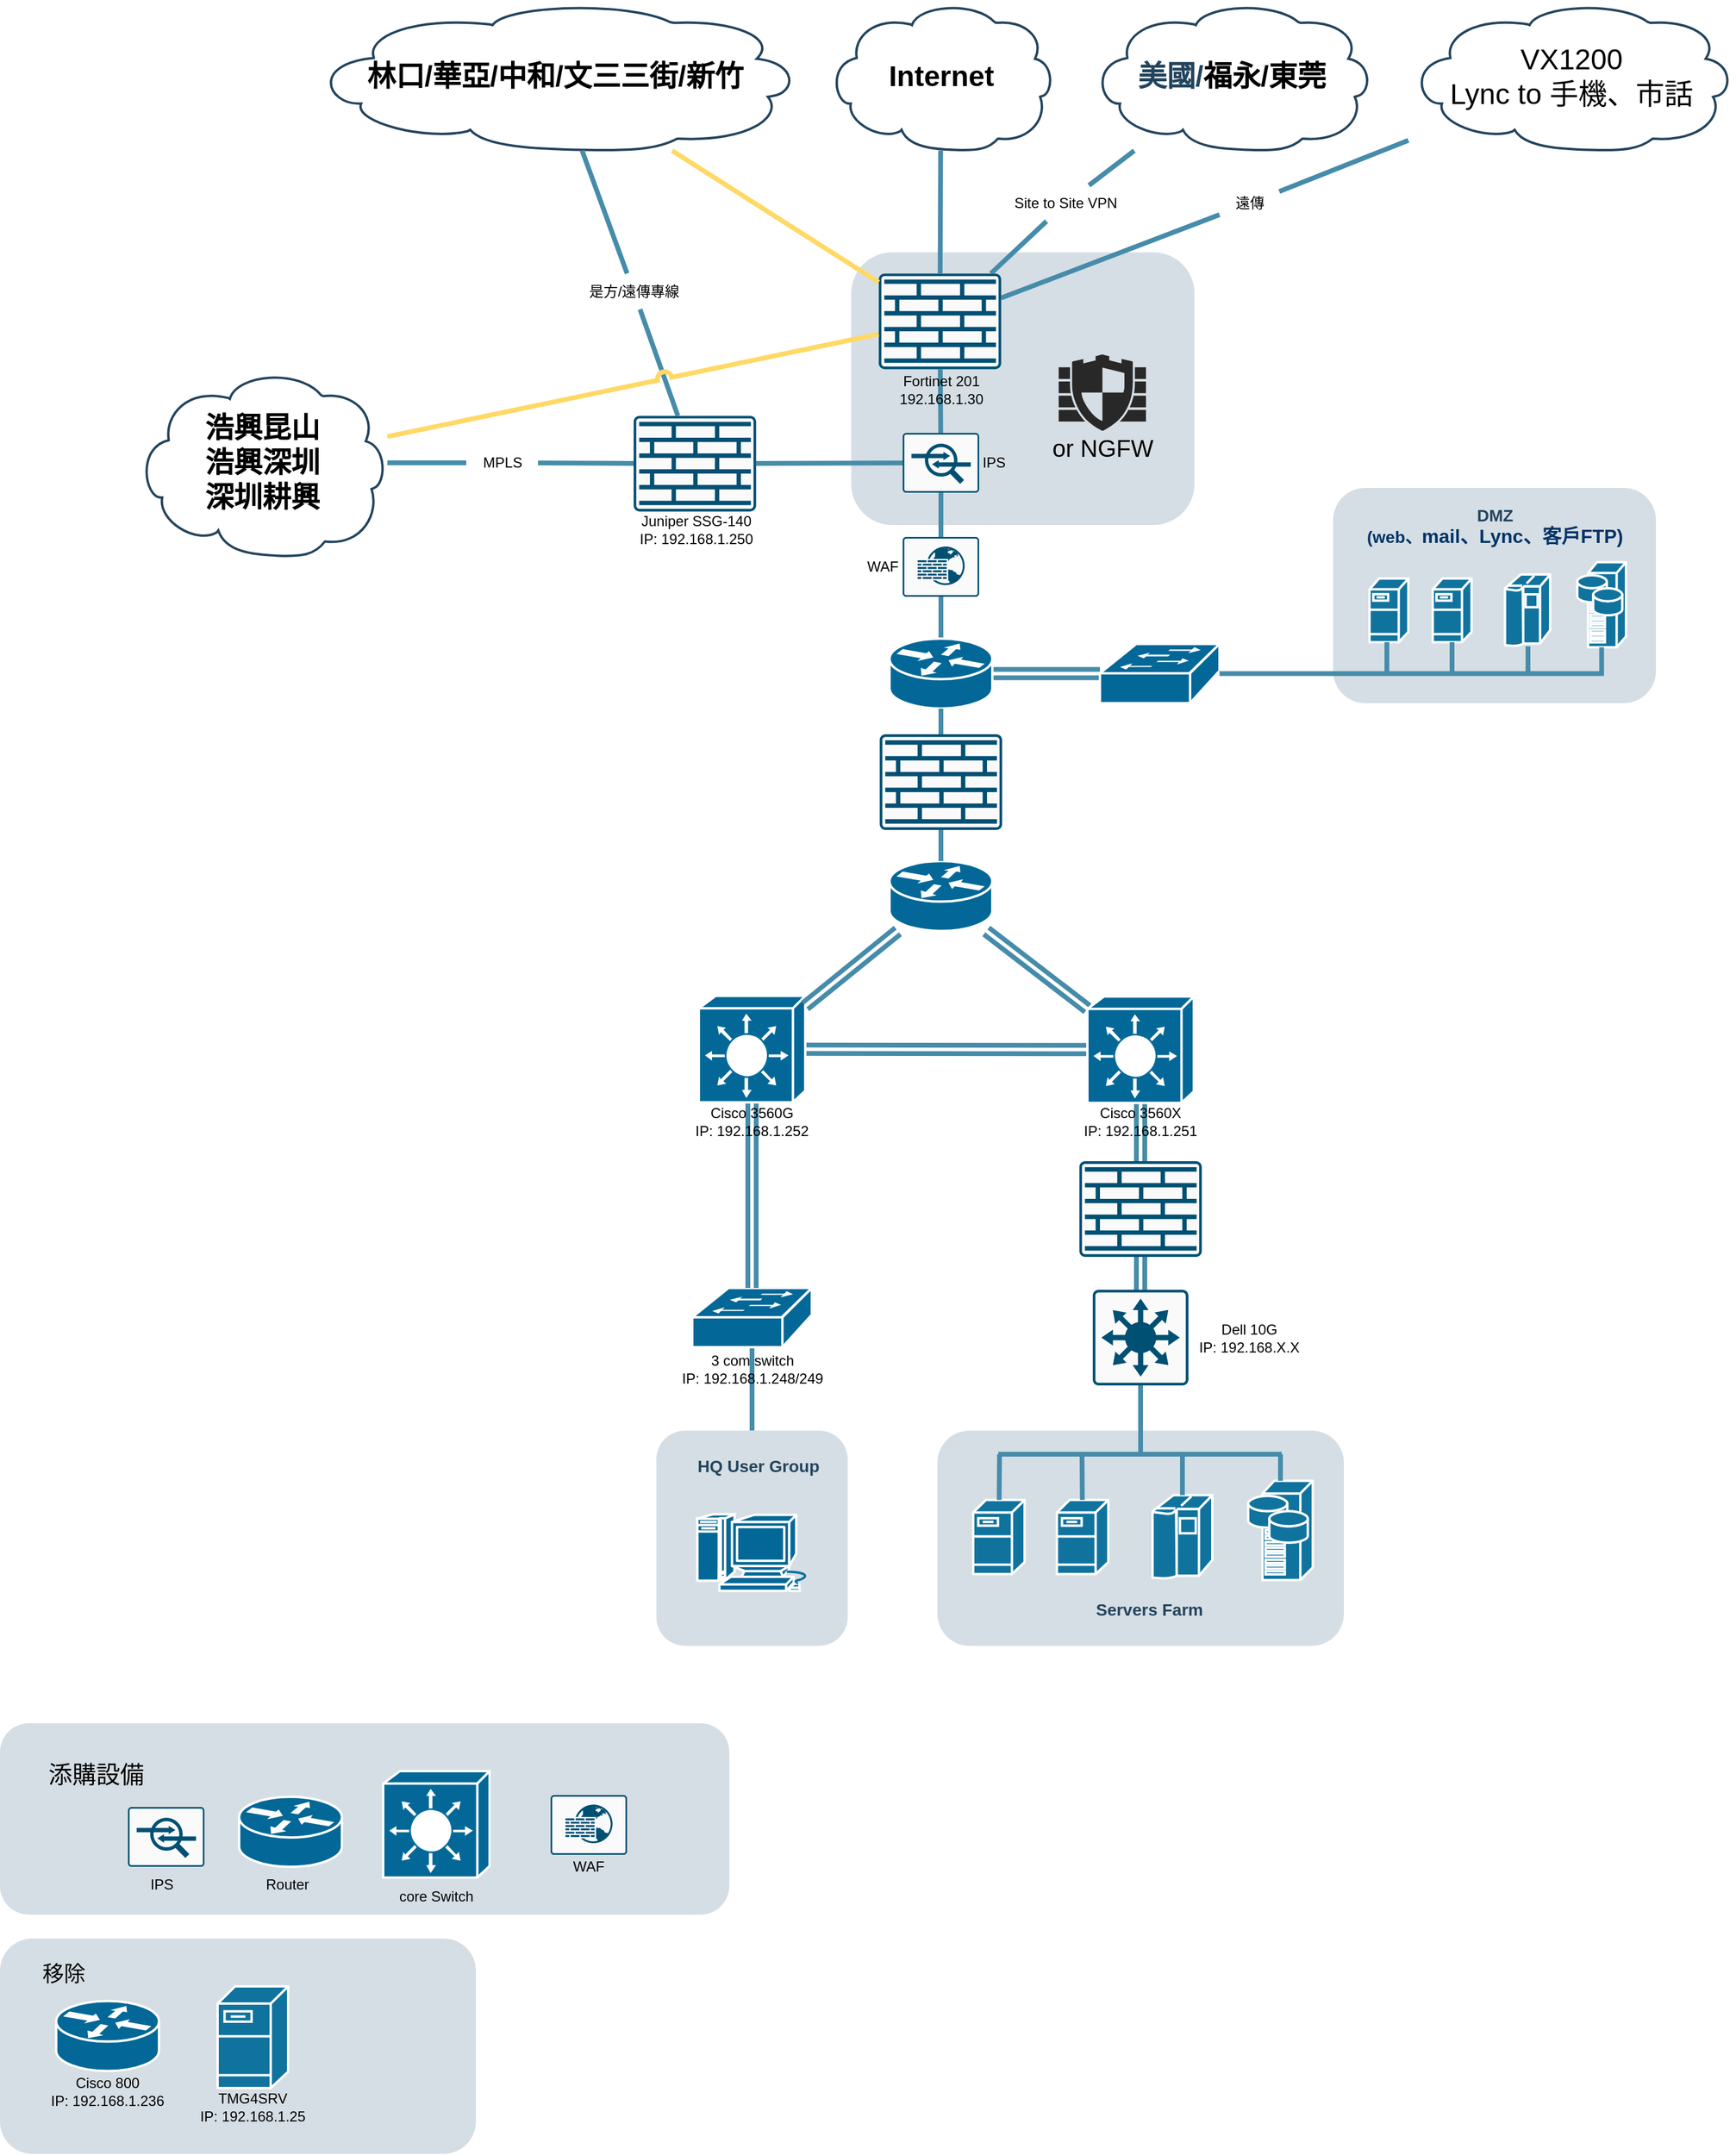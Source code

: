 <mxfile version="21.7.0" type="github">
  <diagram name="第 1 页" id="2Kp2IsGIeOANgpGV9u3z">
    <mxGraphModel dx="1799" dy="-168" grid="1" gridSize="10" guides="1" tooltips="1" connect="1" arrows="1" fold="1" page="1" pageScale="1" pageWidth="827" pageHeight="1169" math="0" shadow="0">
      <root>
        <mxCell id="0" />
        <mxCell id="1" parent="0" />
        <mxCell id="v-_Acl9JAOwQYNVZAOyV-36" value="" style="group" vertex="1" connectable="0" parent="1">
          <mxGeometry x="1205" y="1597" width="270" height="180" as="geometry" />
        </mxCell>
        <mxCell id="12ae3frHGvqBDCMUcqmj-35" value="" style="rounded=1;whiteSpace=wrap;html=1;strokeColor=none;fillColor=#BAC8D3;fontSize=24;fontColor=#23445D;align=center;opacity=60;" parent="v-_Acl9JAOwQYNVZAOyV-36" vertex="1">
          <mxGeometry width="270" height="180" as="geometry" />
        </mxCell>
        <mxCell id="12ae3frHGvqBDCMUcqmj-45" value="&lt;font style=&quot;border-color: var(--border-color);&quot; color=&quot;#23445d&quot;&gt;DMZ&lt;/font&gt;&lt;br style=&quot;border-color: var(--border-color);&quot;&gt;&lt;font style=&quot;border-color: var(--border-color);&quot; color=&quot;#003366&quot;&gt;(web、&lt;span style=&quot;border-color: var(--border-color); font-size: 12pt; font-family: Calibri, sans-serif;&quot; lang=&quot;EN-US&quot;&gt;mail&lt;/span&gt;&lt;span style=&quot;border-color: var(--border-color); font-size: 12pt; font-family: 新細明體, serif;&quot;&gt;、&lt;/span&gt;&lt;span style=&quot;border-color: var(--border-color); font-size: 12pt; font-family: Calibri, sans-serif;&quot; lang=&quot;EN-US&quot;&gt;Lync&lt;/span&gt;&lt;span style=&quot;border-color: var(--border-color); font-size: 12pt; font-family: 新細明體, serif;&quot;&gt;、客戶&lt;/span&gt;&lt;span style=&quot;border-color: var(--border-color); font-size: 12pt; font-family: Calibri, sans-serif;&quot; lang=&quot;EN-US&quot;&gt;FTP)&lt;/span&gt;&lt;/font&gt;" style="rounded=1;whiteSpace=wrap;html=1;strokeColor=none;fillColor=none;fontSize=14;fontColor=#742B21;align=center;fontStyle=1" parent="v-_Acl9JAOwQYNVZAOyV-36" vertex="1">
          <mxGeometry x="14.5" y="22.69" width="241" height="19" as="geometry" />
        </mxCell>
        <mxCell id="12ae3frHGvqBDCMUcqmj-36" value="" style="shape=mxgraph.cisco.servers.fileserver;html=1;dashed=0;fillColor=#10739E;strokeColor=#ffffff;strokeWidth=2;verticalLabelPosition=bottom;verticalAlign=top;fontFamily=Helvetica;fontSize=36;fontColor=#FFB366" parent="v-_Acl9JAOwQYNVZAOyV-36" vertex="1">
          <mxGeometry x="30.444" y="75.806" width="32.489" height="53.143" as="geometry" />
        </mxCell>
        <mxCell id="12ae3frHGvqBDCMUcqmj-37" value="" style="shape=mxgraph.cisco.servers.fileserver;html=1;dashed=0;fillColor=#10739E;strokeColor=#ffffff;strokeWidth=2;verticalLabelPosition=bottom;verticalAlign=top;fontFamily=Helvetica;fontSize=36;fontColor=#FFB366" parent="v-_Acl9JAOwQYNVZAOyV-36" vertex="1">
          <mxGeometry x="83.333" y="75.806" width="32.489" height="53.143" as="geometry" />
        </mxCell>
        <mxCell id="12ae3frHGvqBDCMUcqmj-38" value="" style="shape=mxgraph.cisco.computers_and_peripherals.ibm_mainframe;html=1;dashed=0;fillColor=#10739E;strokeColor=#ffffff;strokeWidth=2;verticalLabelPosition=bottom;verticalAlign=top;fontFamily=Helvetica;fontSize=36;fontColor=#FFB366" parent="v-_Acl9JAOwQYNVZAOyV-36" vertex="1">
          <mxGeometry x="143.778" y="72.377" width="37.778" height="60" as="geometry" />
        </mxCell>
        <mxCell id="12ae3frHGvqBDCMUcqmj-39" value="" style="shape=mxgraph.cisco.servers.storage_server;html=1;dashed=0;fillColor=#10739E;strokeColor=#ffffff;strokeWidth=2;verticalLabelPosition=bottom;verticalAlign=top;fontFamily=Helvetica;fontSize=36;fontColor=#FFB366" parent="v-_Acl9JAOwQYNVZAOyV-36" vertex="1">
          <mxGeometry x="204.222" y="62.091" width="40.8" height="71.143" as="geometry" />
        </mxCell>
        <mxCell id="12ae3frHGvqBDCMUcqmj-41" value="" style="edgeStyle=elbowEdgeStyle;elbow=horizontal;endArrow=none;html=1;strokeColor=#468CAA;endFill=0;strokeWidth=4;rounded=1" parent="v-_Acl9JAOwQYNVZAOyV-36" source="12ae3frHGvqBDCMUcqmj-36" edge="1">
          <mxGeometry width="100" height="100" relative="1" as="geometry">
            <mxPoint x="44.8" y="120" as="sourcePoint" />
            <mxPoint x="45.01" y="156.071" as="targetPoint" />
          </mxGeometry>
        </mxCell>
        <mxCell id="12ae3frHGvqBDCMUcqmj-42" value="" style="edgeStyle=elbowEdgeStyle;elbow=horizontal;endArrow=none;html=1;strokeColor=#468CAA;endFill=0;strokeWidth=4;rounded=1" parent="v-_Acl9JAOwQYNVZAOyV-36" source="12ae3frHGvqBDCMUcqmj-37" edge="1">
          <mxGeometry width="100" height="100" relative="1" as="geometry">
            <mxPoint x="99.2" y="120" as="sourcePoint" />
            <mxPoint x="99.41" y="156.071" as="targetPoint" />
          </mxGeometry>
        </mxCell>
        <mxCell id="12ae3frHGvqBDCMUcqmj-43" value="" style="edgeStyle=elbowEdgeStyle;elbow=horizontal;endArrow=none;html=1;strokeColor=#468CAA;endFill=0;strokeWidth=4;rounded=1" parent="v-_Acl9JAOwQYNVZAOyV-36" source="12ae3frHGvqBDCMUcqmj-38" edge="1">
          <mxGeometry width="100" height="100" relative="1" as="geometry">
            <mxPoint x="162.667" y="120" as="sourcePoint" />
            <mxPoint x="162.877" y="156.071" as="targetPoint" />
          </mxGeometry>
        </mxCell>
        <mxCell id="12ae3frHGvqBDCMUcqmj-2" value="" style="rounded=1;whiteSpace=wrap;html=1;strokeColor=none;fillColor=#BAC8D3;fontSize=24;fontColor=#23445D;align=center;opacity=60;" parent="1" vertex="1">
          <mxGeometry x="874" y="2385.25" width="340" height="180" as="geometry" />
        </mxCell>
        <mxCell id="MnokS-IEu5R2xWXdPz0--38" value="" style="rounded=1;whiteSpace=wrap;html=1;strokeColor=none;fillColor=#BAC8D3;fontSize=24;fontColor=#23445D;align=center;opacity=60;" parent="1" vertex="1">
          <mxGeometry x="802" y="1400" width="287" height="228" as="geometry" />
        </mxCell>
        <mxCell id="MnokS-IEu5R2xWXdPz0--27" value="" style="rounded=1;whiteSpace=wrap;html=1;strokeColor=none;fillColor=#BAC8D3;fontSize=24;fontColor=#23445D;align=center;opacity=60;" parent="1" vertex="1">
          <mxGeometry x="90" y="2630" width="610" height="160" as="geometry" />
        </mxCell>
        <mxCell id="12ae3frHGvqBDCMUcqmj-13" style="rounded=1;orthogonalLoop=1;jettySize=auto;html=1;exitX=0.5;exitY=0;exitDx=0;exitDy=0;entryX=0.5;entryY=0.98;entryDx=0;entryDy=0;entryPerimeter=0;strokeColor=#468CAA;strokeWidth=4;endArrow=none;endFill=0;" parent="1" source="12ae3frHGvqBDCMUcqmj-60" target="12ae3frHGvqBDCMUcqmj-56" edge="1">
          <mxGeometry relative="1" as="geometry" />
        </mxCell>
        <mxCell id="12ae3frHGvqBDCMUcqmj-24" style="rounded=1;orthogonalLoop=1;jettySize=auto;html=1;strokeWidth=4;strokeColor=#468CAA;endArrow=none;endFill=0;shape=link;" parent="1" source="12ae3frHGvqBDCMUcqmj-18" target="12ae3frHGvqBDCMUcqmj-64" edge="1">
          <mxGeometry relative="1" as="geometry">
            <mxPoint x="960" y="2040" as="sourcePoint" />
          </mxGeometry>
        </mxCell>
        <mxCell id="12ae3frHGvqBDCMUcqmj-33" style="rounded=1;orthogonalLoop=1;jettySize=auto;html=1;endArrow=none;endFill=0;strokeWidth=4;strokeColor=#468CAA;shape=link;" parent="1" source="MnokS-IEu5R2xWXdPz0--21" target="12ae3frHGvqBDCMUcqmj-64" edge="1">
          <mxGeometry relative="1" as="geometry">
            <mxPoint x="1282" y="1718.25" as="sourcePoint" />
          </mxGeometry>
        </mxCell>
        <mxCell id="12ae3frHGvqBDCMUcqmj-49" value="&lt;p style=&quot;margin-top: 0pt; margin-bottom: 0pt; margin-left: 0in; direction: ltr; unicode-bidi: embed; word-break: normal; font-size: 23px;&quot;&gt;&lt;/p&gt;&lt;p style=&quot;margin-top: 0pt; margin-bottom: 0pt; margin-left: 0in; direction: ltr; unicode-bidi: embed; word-break: normal;&quot;&gt;&lt;span style=&quot;background-color: initial; font-size: 18pt; color: rgb(0, 0, 0);&quot;&gt;林口/華亞/中和/文三三街/新竹&lt;/span&gt;&lt;/p&gt;" style="shape=mxgraph.cisco.storage.cloud;html=1;dashed=0;strokeColor=#23445D;fillColor=#ffffff;strokeWidth=2;fontFamily=Helvetica;fontSize=24;fontColor=#23445D;align=center;fontStyle=1" parent="1" vertex="1">
          <mxGeometry x="350" y="1190" width="408" height="125" as="geometry" />
        </mxCell>
        <mxCell id="12ae3frHGvqBDCMUcqmj-50" style="rounded=1;orthogonalLoop=1;jettySize=auto;html=1;strokeColor=#468CAA;strokeWidth=4;endArrow=none;endFill=0;elbow=vertical;" parent="1" source="FHWAyMyx4tsviVWadhPC-15" target="12ae3frHGvqBDCMUcqmj-49" edge="1">
          <mxGeometry relative="1" as="geometry">
            <mxPoint x="872.73" y="1832.25" as="sourcePoint" />
            <mxPoint x="432.2" y="1587.75" as="targetPoint" />
          </mxGeometry>
        </mxCell>
        <mxCell id="12ae3frHGvqBDCMUcqmj-51" value="&lt;p style=&quot;margin-top: 0pt; margin-bottom: 0pt; margin-left: 0in; direction: ltr; unicode-bidi: embed; word-break: normal; font-size: 24px;&quot;&gt;&lt;br&gt;&lt;/p&gt;" style="text;html=1;align=center;verticalAlign=middle;resizable=0;points=[];autosize=1;strokeColor=none;fillColor=none;" parent="1" vertex="1">
          <mxGeometry x="675.5" y="2258.25" width="20" height="40" as="geometry" />
        </mxCell>
        <mxCell id="12ae3frHGvqBDCMUcqmj-52" style="rounded=0;orthogonalLoop=1;jettySize=auto;html=1;strokeColor=#468CAA;strokeWidth=4;endArrow=none;endFill=0;shape=link;" parent="1" source="v-_Acl9JAOwQYNVZAOyV-3" target="12ae3frHGvqBDCMUcqmj-64" edge="1">
          <mxGeometry relative="1" as="geometry">
            <mxPoint x="1045.0" y="2462.25" as="sourcePoint" />
          </mxGeometry>
        </mxCell>
        <mxCell id="12ae3frHGvqBDCMUcqmj-53" style="rounded=1;orthogonalLoop=1;jettySize=auto;html=1;strokeColor=#468CAA;strokeWidth=4;endArrow=none;endFill=0;" parent="1" source="FHWAyMyx4tsviVWadhPC-14" target="12ae3frHGvqBDCMUcqmj-30" edge="1">
          <mxGeometry relative="1" as="geometry">
            <mxPoint x="878" y="1370" as="targetPoint" />
          </mxGeometry>
        </mxCell>
        <mxCell id="12ae3frHGvqBDCMUcqmj-54" value="&lt;p style=&quot;margin-top: 0pt; margin-bottom: 0pt; margin-left: 0in; direction: ltr; unicode-bidi: embed; word-break: normal; font-size: 23px;&quot;&gt;&lt;/p&gt;&lt;p style=&quot;border-color: var(--border-color); color: rgb(0, 0, 0); font-weight: 400; margin-top: 0pt; margin-bottom: 0pt; margin-left: 0in; direction: ltr; unicode-bidi: embed; word-break: normal;&quot;&gt;&lt;font style=&quot;border-color: var(--border-color);&quot;&gt;VX1200&lt;/font&gt;&lt;/p&gt;&lt;p style=&quot;border-color: var(--border-color); color: rgb(0, 0, 0); font-weight: 400; margin-top: 0pt; margin-bottom: 0pt; margin-left: 0in; direction: ltr; unicode-bidi: embed; word-break: normal;&quot;&gt;&lt;font style=&quot;border-color: var(--border-color);&quot;&gt;Lync to&amp;nbsp;&lt;span style=&quot;border-color: var(--border-color); font-family: 微軟正黑體;&quot;&gt;手機、市話&lt;/span&gt;&lt;/font&gt;&lt;/p&gt;" style="shape=mxgraph.cisco.storage.cloud;html=1;dashed=0;strokeColor=#23445D;fillColor=#ffffff;strokeWidth=2;fontFamily=Helvetica;fontSize=24;fontColor=#23445D;align=center;fontStyle=1" parent="1" vertex="1">
          <mxGeometry x="1268" y="1190" width="272" height="125" as="geometry" />
        </mxCell>
        <mxCell id="12ae3frHGvqBDCMUcqmj-55" value="" style="group" parent="1" vertex="1" connectable="0">
          <mxGeometry x="656.75" y="2266" width="124.5" height="83" as="geometry" />
        </mxCell>
        <mxCell id="12ae3frHGvqBDCMUcqmj-56" value="" style="shape=mxgraph.cisco.switches.workgroup_switch;sketch=0;html=1;pointerEvents=1;dashed=0;fillColor=#036897;strokeColor=#ffffff;strokeWidth=2;verticalLabelPosition=bottom;verticalAlign=top;align=center;outlineConnect=0;aspect=fixed;" parent="12ae3frHGvqBDCMUcqmj-55" vertex="1">
          <mxGeometry x="12.25" width="100" height="49.5" as="geometry" />
        </mxCell>
        <mxCell id="12ae3frHGvqBDCMUcqmj-57" value="3 com switch&lt;br style=&quot;font-size: 12px;&quot;&gt;IP: 192.168.1.248/249" style="text;html=1;strokeColor=none;fillColor=none;align=center;verticalAlign=middle;whiteSpace=wrap;rounded=0;fontSize=12;" parent="12ae3frHGvqBDCMUcqmj-55" vertex="1">
          <mxGeometry y="53" width="124.5" height="30" as="geometry" />
        </mxCell>
        <mxCell id="12ae3frHGvqBDCMUcqmj-58" style="rounded=1;orthogonalLoop=1;jettySize=auto;html=1;strokeColor=#468CAA;strokeWidth=4;endArrow=none;endFill=0;shape=link;" parent="1" source="12ae3frHGvqBDCMUcqmj-56" target="12ae3frHGvqBDCMUcqmj-18" edge="1">
          <mxGeometry relative="1" as="geometry" />
        </mxCell>
        <mxCell id="12ae3frHGvqBDCMUcqmj-59" value="" style="group" parent="1" vertex="1" connectable="0">
          <mxGeometry x="639" y="2385.25" width="160" height="180" as="geometry" />
        </mxCell>
        <mxCell id="12ae3frHGvqBDCMUcqmj-60" value="" style="rounded=1;whiteSpace=wrap;html=1;strokeColor=none;fillColor=#BAC8D3;fontSize=24;fontColor=#23445D;align=center;opacity=60;" parent="12ae3frHGvqBDCMUcqmj-59" vertex="1">
          <mxGeometry width="160" height="180" as="geometry" />
        </mxCell>
        <mxCell id="12ae3frHGvqBDCMUcqmj-61" value="&lt;font color=&quot;#23445d&quot;&gt;&amp;nbsp;HQ User Group&lt;/font&gt;" style="rounded=1;whiteSpace=wrap;html=1;strokeColor=none;fillColor=none;fontSize=14;fontColor=#742B21;align=center;fontStyle=1" parent="12ae3frHGvqBDCMUcqmj-59" vertex="1">
          <mxGeometry x="11.75" y="20" width="143" height="19" as="geometry" />
        </mxCell>
        <mxCell id="12ae3frHGvqBDCMUcqmj-62" value="" style="shape=mxgraph.cisco.computers_and_peripherals.macintosh;sketch=0;html=1;pointerEvents=1;dashed=0;fillColor=#036897;strokeColor=#ffffff;strokeWidth=2;verticalLabelPosition=bottom;verticalAlign=top;align=center;outlineConnect=0;" parent="12ae3frHGvqBDCMUcqmj-59" vertex="1">
          <mxGeometry x="33.75" y="70" width="99" height="64" as="geometry" />
        </mxCell>
        <mxCell id="12ae3frHGvqBDCMUcqmj-63" value="" style="group" parent="1" vertex="1" connectable="0">
          <mxGeometry x="989" y="2022.25" width="110" height="120" as="geometry" />
        </mxCell>
        <mxCell id="12ae3frHGvqBDCMUcqmj-64" value="" style="shape=mxgraph.cisco.switches.layer_3_switch;sketch=0;html=1;pointerEvents=1;dashed=0;fillColor=#036897;strokeColor=#ffffff;strokeWidth=2;verticalLabelPosition=bottom;verticalAlign=top;align=center;outlineConnect=0;aspect=fixed;" parent="12ae3frHGvqBDCMUcqmj-63" vertex="1">
          <mxGeometry x="10.5" width="89" height="89" as="geometry" />
        </mxCell>
        <mxCell id="12ae3frHGvqBDCMUcqmj-65" value="Cisco 3560X&lt;br&gt;IP: 192.168.1.251" style="text;html=1;strokeColor=none;fillColor=none;align=center;verticalAlign=middle;whiteSpace=wrap;rounded=0;" parent="12ae3frHGvqBDCMUcqmj-63" vertex="1">
          <mxGeometry y="90" width="110" height="30" as="geometry" />
        </mxCell>
        <mxCell id="12ae3frHGvqBDCMUcqmj-66" style="rounded=1;orthogonalLoop=1;jettySize=auto;html=1;strokeColor=#468CAA;strokeWidth=4;endArrow=none;endFill=0;" parent="1" source="FHWAyMyx4tsviVWadhPC-5" target="12ae3frHGvqBDCMUcqmj-30" edge="1">
          <mxGeometry relative="1" as="geometry">
            <mxPoint x="1340" y="1478.25" as="targetPoint" />
          </mxGeometry>
        </mxCell>
        <mxCell id="12ae3frHGvqBDCMUcqmj-69" value="&lt;p style=&quot;margin-top: 0pt; margin-bottom: 0pt; margin-left: 0in; direction: ltr; unicode-bidi: embed; word-break: normal; font-size: 23px;&quot;&gt;&lt;/p&gt;&lt;p style=&quot;margin-top: 0pt; margin-bottom: 0pt; margin-left: 0in; direction: ltr; unicode-bidi: embed; word-break: normal;&quot;&gt;&lt;font style=&quot;background-color: initial;&quot; color=&quot;#000000&quot;&gt;&lt;span style=&quot;font-size: 18pt; font-family: 微軟正黑體;&quot;&gt;浩興昆山&lt;/span&gt;&lt;/font&gt;&lt;br&gt;&lt;/p&gt;&lt;p style=&quot;margin-top: 0pt; margin-bottom: 0pt; margin-left: 0in; direction: ltr; unicode-bidi: embed; word-break: normal;&quot;&gt;&lt;span style=&quot;font-family: 微軟正黑體; font-size: 18pt; color: rgb(0, 0, 0); background-color: initial;&quot;&gt;浩興深圳&lt;/span&gt;&lt;/p&gt;&lt;p style=&quot;margin-top: 0pt; margin-bottom: 0pt; margin-left: 0in; direction: ltr; unicode-bidi: embed; word-break: normal;&quot;&gt;&lt;span style=&quot;color: rgb(0, 0, 0); background-color: initial; font-size: 18pt; font-family: 微軟正黑體;&quot;&gt;深圳耕興&lt;/span&gt;&lt;br&gt;&lt;/p&gt;" style="shape=mxgraph.cisco.storage.cloud;html=1;dashed=0;strokeColor=#23445D;fillColor=#ffffff;strokeWidth=2;fontFamily=Helvetica;fontSize=24;fontColor=#23445D;align=center;fontStyle=1" parent="1" vertex="1">
          <mxGeometry x="204" y="1497.51" width="210" height="156.97" as="geometry" />
        </mxCell>
        <mxCell id="12ae3frHGvqBDCMUcqmj-72" value="&lt;p style=&quot;margin-top: 0pt; margin-bottom: 0pt; margin-left: 0in; direction: ltr; unicode-bidi: embed; word-break: normal; font-size: 23px;&quot;&gt;&lt;/p&gt;&lt;p style=&quot;margin-top: 0pt; margin-bottom: 0pt; margin-left: 0in; direction: ltr; unicode-bidi: embed; word-break: normal;&quot;&gt;&lt;font color=&quot;#000000&quot;&gt;Internet&lt;/font&gt;&lt;/p&gt;" style="shape=mxgraph.cisco.storage.cloud;html=1;dashed=0;strokeColor=#23445D;fillColor=#ffffff;strokeWidth=2;fontFamily=Helvetica;fontSize=24;fontColor=#23445D;align=center;fontStyle=1" parent="1" vertex="1">
          <mxGeometry x="782" y="1190" width="190" height="125" as="geometry" />
        </mxCell>
        <mxCell id="12ae3frHGvqBDCMUcqmj-73" style="rounded=1;orthogonalLoop=1;jettySize=auto;html=1;strokeColor=#468CAA;endArrow=none;endFill=0;strokeWidth=4;" parent="1" source="12ae3frHGvqBDCMUcqmj-30" target="12ae3frHGvqBDCMUcqmj-72" edge="1">
          <mxGeometry relative="1" as="geometry">
            <mxPoint x="1660" y="1568.25" as="targetPoint" />
          </mxGeometry>
        </mxCell>
        <mxCell id="MnokS-IEu5R2xWXdPz0--6" value="" style="rounded=1;orthogonalLoop=1;jettySize=auto;html=1;endArrow=none;endFill=0;strokeWidth=4;strokeColor=#468CAA;" parent="1" source="12ae3frHGvqBDCMUcqmj-30" target="MnokS-IEu5R2xWXdPz0--5" edge="1">
          <mxGeometry relative="1" as="geometry">
            <mxPoint x="1060" y="1518.25" as="sourcePoint" />
            <mxPoint x="1128" y="1732.25" as="targetPoint" />
          </mxGeometry>
        </mxCell>
        <mxCell id="MnokS-IEu5R2xWXdPz0--5" value="" style="sketch=0;points=[[0.015,0.015,0],[0.985,0.015,0],[0.985,0.985,0],[0.015,0.985,0],[0.25,0,0],[0.5,0,0],[0.75,0,0],[1,0.25,0],[1,0.5,0],[1,0.75,0],[0.75,1,0],[0.5,1,0],[0.25,1,0],[0,0.75,0],[0,0.5,0],[0,0.25,0]];verticalLabelPosition=bottom;html=1;verticalAlign=top;aspect=fixed;align=center;pointerEvents=1;shape=mxgraph.cisco19.rect;prIcon=ips_ids;fillColor=#FAFAFA;strokeColor=#005073;" parent="1" vertex="1">
          <mxGeometry x="845" y="1551" width="64" height="50" as="geometry" />
        </mxCell>
        <mxCell id="12ae3frHGvqBDCMUcqmj-29" value="" style="group" parent="1" vertex="1" connectable="0">
          <mxGeometry x="824.5" y="1417.69" width="105" height="112" as="geometry" />
        </mxCell>
        <mxCell id="12ae3frHGvqBDCMUcqmj-30" value="" style="sketch=0;points=[[0.015,0.015,0],[0.985,0.015,0],[0.985,0.985,0],[0.015,0.985,0],[0.25,0,0],[0.5,0,0],[0.75,0,0],[1,0.25,0],[1,0.5,0],[1,0.75,0],[0.75,1,0],[0.5,1,0],[0.25,1,0],[0,0.75,0],[0,0.5,0],[0,0.25,0]];verticalLabelPosition=bottom;html=1;verticalAlign=top;aspect=fixed;align=center;pointerEvents=1;shape=mxgraph.cisco19.rect;prIcon=firewall;fillColor=#FAFAFA;strokeColor=#005073;container=0;" parent="12ae3frHGvqBDCMUcqmj-29" vertex="1">
          <mxGeometry x="0.5" width="102.4" height="80" as="geometry" />
        </mxCell>
        <mxCell id="12ae3frHGvqBDCMUcqmj-31" value="Fortinet 201&lt;br&gt;192.168.1.30" style="text;html=1;strokeColor=none;fillColor=none;align=center;verticalAlign=middle;whiteSpace=wrap;rounded=0;" parent="12ae3frHGvqBDCMUcqmj-29" vertex="1">
          <mxGeometry y="82" width="105" height="30" as="geometry" />
        </mxCell>
        <mxCell id="MnokS-IEu5R2xWXdPz0--9" value="" style="rounded=1;orthogonalLoop=1;jettySize=auto;html=1;endArrow=none;endFill=0;strokeColor=#468CAA;strokeWidth=4;" parent="1" source="v-_Acl9JAOwQYNVZAOyV-1" target="MnokS-IEu5R2xWXdPz0--17" edge="1">
          <mxGeometry relative="1" as="geometry">
            <mxPoint x="280" y="1640" as="sourcePoint" />
            <mxPoint x="223.678" y="1758" as="targetPoint" />
          </mxGeometry>
        </mxCell>
        <mxCell id="MnokS-IEu5R2xWXdPz0--10" value="" style="rounded=1;orthogonalLoop=1;jettySize=auto;html=1;strokeColor=#468CAA;strokeWidth=4;endArrow=none;endFill=0;" parent="1" source="12ae3frHGvqBDCMUcqmj-54" target="FHWAyMyx4tsviVWadhPC-14" edge="1">
          <mxGeometry relative="1" as="geometry">
            <mxPoint x="761" y="1754.25" as="targetPoint" />
            <mxPoint x="366" y="1623.25" as="sourcePoint" />
          </mxGeometry>
        </mxCell>
        <mxCell id="FHWAyMyx4tsviVWadhPC-14" value="遠傳" style="text;html=1;align=center;verticalAlign=middle;resizable=0;points=[];autosize=1;strokeColor=none;fillColor=none;" parent="1" vertex="1">
          <mxGeometry x="1110" y="1344" width="50" height="30" as="geometry" />
        </mxCell>
        <mxCell id="MnokS-IEu5R2xWXdPz0--11" value="" style="rounded=1;orthogonalLoop=1;jettySize=auto;html=1;strokeColor=#468CAA;strokeWidth=4;endArrow=none;endFill=0;elbow=vertical;" parent="1" source="MnokS-IEu5R2xWXdPz0--17" target="FHWAyMyx4tsviVWadhPC-15" edge="1">
          <mxGeometry relative="1" as="geometry">
            <mxPoint x="608.73" y="1832.25" as="sourcePoint" />
            <mxPoint x="168.2" y="1587.75" as="targetPoint" />
          </mxGeometry>
        </mxCell>
        <mxCell id="FHWAyMyx4tsviVWadhPC-15" value="是方/遠傳專線" style="text;html=1;align=center;verticalAlign=middle;resizable=0;points=[];autosize=1;strokeColor=none;fillColor=none;" parent="1" vertex="1">
          <mxGeometry x="570" y="1417.69" width="100" height="30" as="geometry" />
        </mxCell>
        <mxCell id="MnokS-IEu5R2xWXdPz0--23" value="" style="rounded=1;orthogonalLoop=1;jettySize=auto;html=1;endArrow=none;endFill=0;strokeWidth=4;strokeColor=#468CAA;" parent="1" source="MnokS-IEu5R2xWXdPz0--5" target="MnokS-IEu5R2xWXdPz0--39" edge="1">
          <mxGeometry relative="1" as="geometry">
            <mxPoint x="1066" y="1717.25" as="sourcePoint" />
            <mxPoint x="950" y="1680" as="targetPoint" />
          </mxGeometry>
        </mxCell>
        <mxCell id="MnokS-IEu5R2xWXdPz0--21" value="" style="shape=mxgraph.cisco.routers.router;sketch=0;html=1;pointerEvents=1;dashed=0;fillColor=#036897;strokeColor=#ffffff;strokeWidth=2;verticalLabelPosition=bottom;verticalAlign=top;align=center;outlineConnect=0;aspect=fixed;container=0;" parent="1" vertex="1">
          <mxGeometry x="834" y="1909.03" width="86" height="58.44" as="geometry" />
        </mxCell>
        <mxCell id="MnokS-IEu5R2xWXdPz0--25" value="" style="sketch=0;points=[[0.015,0.015,0],[0.985,0.015,0],[0.985,0.985,0],[0.015,0.985,0],[0.25,0,0],[0.5,0,0],[0.75,0,0],[1,0.25,0],[1,0.5,0],[1,0.75,0],[0.75,1,0],[0.5,1,0],[0.25,1,0],[0,0.75,0],[0,0.5,0],[0,0.25,0]];verticalLabelPosition=bottom;html=1;verticalAlign=top;aspect=fixed;align=center;pointerEvents=1;shape=mxgraph.cisco19.rect;prIcon=ips_ids;fillColor=#FAFAFA;strokeColor=#005073;" parent="1" vertex="1">
          <mxGeometry x="197" y="2700" width="64" height="50" as="geometry" />
        </mxCell>
        <mxCell id="MnokS-IEu5R2xWXdPz0--26" value="" style="shape=mxgraph.cisco.routers.router;sketch=0;html=1;pointerEvents=1;dashed=0;fillColor=#036897;strokeColor=#ffffff;strokeWidth=2;verticalLabelPosition=bottom;verticalAlign=top;align=center;outlineConnect=0;aspect=fixed;container=0;" parent="1" vertex="1">
          <mxGeometry x="290" y="2691.56" width="86" height="58.44" as="geometry" />
        </mxCell>
        <mxCell id="MnokS-IEu5R2xWXdPz0--28" value="&lt;font style=&quot;font-size: 20px;&quot;&gt;添購設備&lt;/font&gt;" style="text;html=1;align=center;verticalAlign=middle;resizable=0;points=[];autosize=1;strokeColor=none;fillColor=none;" parent="1" vertex="1">
          <mxGeometry x="120" y="2651.56" width="100" height="40" as="geometry" />
        </mxCell>
        <mxCell id="MnokS-IEu5R2xWXdPz0--29" value="IPS" style="text;html=1;strokeColor=none;fillColor=none;align=center;verticalAlign=middle;whiteSpace=wrap;rounded=0;" parent="1" vertex="1">
          <mxGeometry x="173" y="2750" width="105" height="30" as="geometry" />
        </mxCell>
        <mxCell id="MnokS-IEu5R2xWXdPz0--30" value="Router" style="text;html=1;strokeColor=none;fillColor=none;align=center;verticalAlign=middle;whiteSpace=wrap;rounded=0;" parent="1" vertex="1">
          <mxGeometry x="278" y="2750" width="105" height="30" as="geometry" />
        </mxCell>
        <mxCell id="MnokS-IEu5R2xWXdPz0--31" value="" style="group;points=[[0,0,0,0,0],[0,0.25,0,0,0],[0,0.5,0,0,0],[0,0.75,0,0,0],[0,1,0,0,0],[0.25,0,0,0,0],[0.25,1,0,0,0],[0.5,0,0,0,0],[0.5,1,0,0,0],[0.75,0,0,0,0],[0.75,1,0,0,0],[1,0,0,0,0],[1,0.25,0,0,0],[1,0.5,0,0,0],[1,0.75,0,0,0],[1,1,0,0,0]];" parent="1" vertex="1" connectable="0">
          <mxGeometry x="400" y="2670" width="110" height="120" as="geometry" />
        </mxCell>
        <mxCell id="MnokS-IEu5R2xWXdPz0--32" value="" style="shape=mxgraph.cisco.switches.layer_3_switch;sketch=0;html=1;pointerEvents=1;dashed=0;fillColor=#036897;strokeColor=#ffffff;strokeWidth=2;verticalLabelPosition=bottom;verticalAlign=top;align=center;outlineConnect=0;aspect=fixed;points=[[0,0.25,0,0,0],[0,0.5,0,0,0],[0,0.76,0,0,0],[0,1,0,0,0],[0.07,0,0,0,0],[0.29,0,0,0,0],[0.5,0,0,0,0],[0.5,1,0,0,0],[0.75,0,0,0,0],[0.95,0.94,0,0,0],[1,0,0,0,0],[1,0.5,0,0,0]];" parent="MnokS-IEu5R2xWXdPz0--31" vertex="1">
          <mxGeometry x="10.5" width="89" height="89" as="geometry" />
        </mxCell>
        <mxCell id="MnokS-IEu5R2xWXdPz0--33" value="core Switch" style="text;html=1;strokeColor=none;fillColor=none;align=center;verticalAlign=middle;whiteSpace=wrap;rounded=0;" parent="MnokS-IEu5R2xWXdPz0--31" vertex="1">
          <mxGeometry y="90" width="110" height="30" as="geometry" />
        </mxCell>
        <mxCell id="MnokS-IEu5R2xWXdPz0--40" value="" style="rounded=1;orthogonalLoop=1;jettySize=auto;html=1;endArrow=none;endFill=0;strokeWidth=4;strokeColor=#468CAA;shape=link;" parent="1" source="MnokS-IEu5R2xWXdPz0--64" target="v-_Acl9JAOwQYNVZAOyV-33" edge="1">
          <mxGeometry relative="1" as="geometry">
            <mxPoint x="1369" y="1777.25" as="sourcePoint" />
            <mxPoint x="1225" y="1770" as="targetPoint" />
          </mxGeometry>
        </mxCell>
        <mxCell id="MnokS-IEu5R2xWXdPz0--45" value="" style="group" parent="1" vertex="1" connectable="0">
          <mxGeometry x="530" y="2690" width="105" height="75.01" as="geometry" />
        </mxCell>
        <mxCell id="MnokS-IEu5R2xWXdPz0--46" value="" style="sketch=0;points=[[0.015,0.015,0],[0.985,0.015,0],[0.985,0.985,0],[0.015,0.985,0],[0.25,0,0],[0.5,0,0],[0.75,0,0],[1,0.25,0],[1,0.5,0],[1,0.75,0],[0.75,1,0],[0.5,1,0],[0.25,1,0],[0,0.75,0],[0,0.5,0],[0,0.25,0]];verticalLabelPosition=bottom;html=1;verticalAlign=top;aspect=fixed;align=center;pointerEvents=1;shape=mxgraph.cisco19.rect;prIcon=web_application_firewall;fillColor=#FAFAFA;strokeColor=#005073;" parent="MnokS-IEu5R2xWXdPz0--45" vertex="1">
          <mxGeometry x="20.5" width="64" height="50" as="geometry" />
        </mxCell>
        <mxCell id="MnokS-IEu5R2xWXdPz0--47" value="WAF" style="text;html=1;strokeColor=none;fillColor=none;align=center;verticalAlign=middle;whiteSpace=wrap;rounded=0;" parent="MnokS-IEu5R2xWXdPz0--45" vertex="1">
          <mxGeometry y="45.01" width="105" height="30" as="geometry" />
        </mxCell>
        <mxCell id="MnokS-IEu5R2xWXdPz0--48" value="" style="rounded=1;orthogonalLoop=1;jettySize=auto;html=1;strokeColor=#468CAA;strokeWidth=4;endArrow=none;endFill=0;" parent="1" source="MnokS-IEu5R2xWXdPz0--57" target="FHWAyMyx4tsviVWadhPC-5" edge="1">
          <mxGeometry relative="1" as="geometry">
            <mxPoint x="1371.429" y="1361.5" as="sourcePoint" />
            <mxPoint x="404" y="2043.25" as="targetPoint" />
          </mxGeometry>
        </mxCell>
        <mxCell id="FHWAyMyx4tsviVWadhPC-5" value="Site to Site VPN" style="text;html=1;align=center;verticalAlign=middle;resizable=0;points=[];autosize=1;strokeColor=none;fillColor=none;" parent="1" vertex="1">
          <mxGeometry x="926.25" y="1344" width="110" height="30" as="geometry" />
        </mxCell>
        <mxCell id="MnokS-IEu5R2xWXdPz0--50" value="" style="rounded=1;orthogonalLoop=1;jettySize=auto;html=1;strokeColor=#468CAA;strokeWidth=4;endArrow=none;endFill=0;" parent="1" source="MnokS-IEu5R2xWXdPz0--17" target="MnokS-IEu5R2xWXdPz0--5" edge="1">
          <mxGeometry relative="1" as="geometry">
            <mxPoint x="474" y="1793.25" as="sourcePoint" />
            <mxPoint x="643" y="1874.25" as="targetPoint" />
          </mxGeometry>
        </mxCell>
        <mxCell id="MnokS-IEu5R2xWXdPz0--34" value="" style="rounded=1;whiteSpace=wrap;html=1;strokeColor=none;fillColor=#BAC8D3;fontSize=24;fontColor=#23445D;align=center;opacity=60;" parent="1" vertex="1">
          <mxGeometry x="90" y="2810" width="398" height="180" as="geometry" />
        </mxCell>
        <mxCell id="eVyLxdBei2JVoM4hP0GL-2" value="" style="group" parent="1" vertex="1" connectable="0">
          <mxGeometry x="130" y="2862.27" width="100" height="91" as="geometry" />
        </mxCell>
        <mxCell id="eVyLxdBei2JVoM4hP0GL-3" value="" style="shape=mxgraph.cisco.routers.router;sketch=0;html=1;pointerEvents=1;dashed=0;fillColor=#036897;strokeColor=#ffffff;strokeWidth=2;verticalLabelPosition=bottom;verticalAlign=top;align=center;outlineConnect=0;aspect=fixed;" parent="eVyLxdBei2JVoM4hP0GL-2" vertex="1">
          <mxGeometry x="7" width="86" height="58.44" as="geometry" />
        </mxCell>
        <mxCell id="eVyLxdBei2JVoM4hP0GL-4" value="Cisco 800&lt;br&gt;IP: 192.168.1.236" style="text;html=1;strokeColor=none;fillColor=none;align=center;verticalAlign=middle;whiteSpace=wrap;rounded=0;" parent="eVyLxdBei2JVoM4hP0GL-2" vertex="1">
          <mxGeometry y="61" width="100" height="30" as="geometry" />
        </mxCell>
        <mxCell id="MnokS-IEu5R2xWXdPz0--52" value="" style="group" parent="1" vertex="1" connectable="0">
          <mxGeometry x="620" y="1536.69" width="105" height="110" as="geometry" />
        </mxCell>
        <mxCell id="MnokS-IEu5R2xWXdPz0--17" value="" style="sketch=0;points=[[0.015,0.015,0],[0.985,0.015,0],[0.985,0.985,0],[0.015,0.985,0],[0.25,0,0],[0.5,0,0],[0.75,0,0],[1,0.25,0],[1,0.5,0],[1,0.75,0],[0.75,1,0],[0.5,1,0],[0.25,1,0],[0,0.75,0],[0,0.5,0],[0,0.25,0]];verticalLabelPosition=bottom;html=1;verticalAlign=top;aspect=fixed;align=center;pointerEvents=1;shape=mxgraph.cisco19.rect;prIcon=firewall;fillColor=#FAFAFA;strokeColor=#005073;container=0;" parent="MnokS-IEu5R2xWXdPz0--52" vertex="1">
          <mxGeometry x="1.137e-13" width="102.4" height="80" as="geometry" />
        </mxCell>
        <mxCell id="12ae3frHGvqBDCMUcqmj-16" value="Juniper SSG-140&lt;br&gt;IP: 192.168.1.250" style="text;html=1;strokeColor=none;fillColor=none;align=center;verticalAlign=middle;whiteSpace=wrap;rounded=0;" parent="MnokS-IEu5R2xWXdPz0--52" vertex="1">
          <mxGeometry y="80" width="105" height="30" as="geometry" />
        </mxCell>
        <mxCell id="MnokS-IEu5R2xWXdPz0--57" value="&lt;p style=&quot;margin-top: 0pt; margin-bottom: 0pt; margin-left: 0in; direction: ltr; unicode-bidi: embed; word-break: normal; font-size: 23px;&quot;&gt;&lt;/p&gt;&lt;p style=&quot;border-color: var(--border-color); margin-top: 0pt; margin-bottom: 0pt; margin-left: 0in; direction: ltr; unicode-bidi: embed; word-break: normal;&quot;&gt;美國/&lt;span style=&quot;background-color: initial; color: rgb(0, 0, 0); font-size: 18pt;&quot;&gt;福永/東莞&lt;/span&gt;&lt;/p&gt;" style="shape=mxgraph.cisco.storage.cloud;html=1;dashed=0;strokeColor=#23445D;fillColor=#ffffff;strokeWidth=2;fontFamily=Helvetica;fontSize=24;fontColor=#23445D;align=center;fontStyle=1" parent="1" vertex="1">
          <mxGeometry x="1002.5" y="1190" width="235.5" height="125" as="geometry" />
        </mxCell>
        <mxCell id="MnokS-IEu5R2xWXdPz0--59" value="" style="group" parent="1" vertex="1" connectable="0">
          <mxGeometry x="957" y="1485.36" width="110" height="97.77" as="geometry" />
        </mxCell>
        <mxCell id="MnokS-IEu5R2xWXdPz0--55" value="&lt;font style=&quot;font-size: 20px;&quot;&gt;or NGFW&lt;/font&gt;" style="text;html=1;align=center;verticalAlign=middle;resizable=0;points=[];autosize=1;strokeColor=none;fillColor=none;" parent="MnokS-IEu5R2xWXdPz0--59" vertex="1">
          <mxGeometry y="57.77" width="110" height="40" as="geometry" />
        </mxCell>
        <mxCell id="MnokS-IEu5R2xWXdPz0--58" value="" style="verticalLabelPosition=bottom;sketch=0;html=1;fillColor=#282828;strokeColor=none;verticalAlign=top;pointerEvents=1;align=center;shape=mxgraph.cisco_safe.security_icons.ngfw;aspect=fixed;" parent="MnokS-IEu5R2xWXdPz0--59" vertex="1">
          <mxGeometry x="18.5" width="73" height="64.04" as="geometry" />
        </mxCell>
        <mxCell id="MnokS-IEu5R2xWXdPz0--61" value="" style="group" parent="1" vertex="1" connectable="0">
          <mxGeometry x="249" y="2850" width="105" height="115.54" as="geometry" />
        </mxCell>
        <mxCell id="MnokS-IEu5R2xWXdPz0--62" value="" style="shape=mxgraph.cisco.servers.fileserver;html=1;dashed=0;fillColor=#10739E;strokeColor=#ffffff;strokeWidth=2;verticalLabelPosition=bottom;verticalAlign=top;fontFamily=Helvetica;fontSize=36;fontColor=#FFB366;aspect=fixed;" parent="MnokS-IEu5R2xWXdPz0--61" vertex="1">
          <mxGeometry x="23" width="59" height="85.04" as="geometry" />
        </mxCell>
        <mxCell id="MnokS-IEu5R2xWXdPz0--63" value="TMG4SRV&lt;br&gt;IP: 192.168.1.25" style="text;html=1;strokeColor=none;fillColor=none;align=center;verticalAlign=middle;whiteSpace=wrap;rounded=0;" parent="MnokS-IEu5R2xWXdPz0--61" vertex="1">
          <mxGeometry y="85.54" width="105" height="30" as="geometry" />
        </mxCell>
        <mxCell id="12ae3frHGvqBDCMUcqmj-17" value="" style="group;points=[[0,0,0,0,0],[0,0.25,0,0,0],[0,0.5,0,0,0],[0,0.75,0,0,0],[0,1,0,0,0],[0.25,0,0,0,0],[0.25,1,0,0,0],[0.5,0,0,0,0],[0.5,1,0,0,0],[0.75,0,0,0,0],[0.75,1,0,0,0],[1,0,0,0,0],[1,0.25,0,0,0],[1,0.5,0,0,0],[1,0.75,0,0,0],[1,1,0,0,0]];" parent="1" vertex="1" connectable="0">
          <mxGeometry x="664" y="2021.77" width="110" height="120" as="geometry" />
        </mxCell>
        <mxCell id="12ae3frHGvqBDCMUcqmj-18" value="" style="shape=mxgraph.cisco.switches.layer_3_switch;sketch=0;html=1;pointerEvents=1;dashed=0;fillColor=#036897;strokeColor=#ffffff;strokeWidth=2;verticalLabelPosition=bottom;verticalAlign=top;align=center;outlineConnect=0;aspect=fixed;points=[[0,0.25,0,0,0],[0,0.5,0,0,0],[0,0.76,0,0,0],[0,1,0,0,0],[0.07,0,0,0,0],[0.29,0,0,0,0],[0.5,0,0,0,0],[0.5,1,0,0,0],[0.75,0,0,0,0],[0.95,0.94,0,0,0],[1,0,0,0,0],[1,0.5,0,0,0]];" parent="12ae3frHGvqBDCMUcqmj-17" vertex="1">
          <mxGeometry x="10.5" width="89" height="89" as="geometry" />
        </mxCell>
        <mxCell id="12ae3frHGvqBDCMUcqmj-19" value="Cisco 3560G&lt;br&gt;IP: 192.168.1.252" style="text;html=1;strokeColor=none;fillColor=none;align=center;verticalAlign=middle;whiteSpace=wrap;rounded=0;" parent="12ae3frHGvqBDCMUcqmj-17" vertex="1">
          <mxGeometry y="90" width="110" height="30" as="geometry" />
        </mxCell>
        <mxCell id="MnokS-IEu5R2xWXdPz0--7" value="IPS" style="text;html=1;strokeColor=none;fillColor=none;align=center;verticalAlign=middle;whiteSpace=wrap;rounded=0;" parent="1" vertex="1">
          <mxGeometry x="869" y="1561" width="105" height="30" as="geometry" />
        </mxCell>
        <mxCell id="MnokS-IEu5R2xWXdPz0--64" value="" style="shape=mxgraph.cisco.switches.workgroup_switch;sketch=0;html=1;pointerEvents=1;dashed=0;fillColor=#036897;strokeColor=#ffffff;strokeWidth=2;verticalLabelPosition=bottom;verticalAlign=top;align=center;outlineConnect=0;aspect=fixed;" parent="1" vertex="1">
          <mxGeometry x="1010" y="1727.47" width="100" height="49.5" as="geometry" />
        </mxCell>
        <mxCell id="MnokS-IEu5R2xWXdPz0--68" value="" style="rounded=0;orthogonalLoop=1;jettySize=auto;html=1;endArrow=none;endFill=0;strokeWidth=4;strokeColor=#468CAA;exitX=0.5;exitY=1;exitDx=0;exitDy=0;exitPerimeter=0;edgeStyle=orthogonalEdgeStyle;" parent="1" source="12ae3frHGvqBDCMUcqmj-39" target="MnokS-IEu5R2xWXdPz0--64" edge="1">
          <mxGeometry relative="1" as="geometry">
            <mxPoint x="1500" y="1730" as="sourcePoint" />
            <mxPoint x="1089" y="1753" as="targetPoint" />
          </mxGeometry>
        </mxCell>
        <mxCell id="v-_Acl9JAOwQYNVZAOyV-2" value="" style="rounded=1;orthogonalLoop=1;jettySize=auto;html=1;endArrow=none;endFill=0;strokeColor=#468CAA;strokeWidth=4;" edge="1" parent="1" source="12ae3frHGvqBDCMUcqmj-69" target="v-_Acl9JAOwQYNVZAOyV-1">
          <mxGeometry relative="1" as="geometry">
            <mxPoint x="214" y="1762" as="sourcePoint" />
            <mxPoint x="306" y="1837" as="targetPoint" />
          </mxGeometry>
        </mxCell>
        <mxCell id="v-_Acl9JAOwQYNVZAOyV-1" value="MPLS" style="text;html=1;align=center;verticalAlign=middle;resizable=0;points=[];autosize=1;strokeColor=none;fillColor=none;" vertex="1" parent="1">
          <mxGeometry x="480" y="1561" width="60" height="30" as="geometry" />
        </mxCell>
        <mxCell id="v-_Acl9JAOwQYNVZAOyV-11" value="" style="elbow=horizontal;endArrow=none;html=1;strokeColor=#468CAA;endFill=0;strokeWidth=4;rounded=1" edge="1" parent="1">
          <mxGeometry width="100" height="100" relative="1" as="geometry">
            <mxPoint x="1162" y="2405" as="sourcePoint" />
            <mxPoint x="925" y="2405" as="targetPoint" />
          </mxGeometry>
        </mxCell>
        <mxCell id="12ae3frHGvqBDCMUcqmj-3" value="" style="shape=mxgraph.cisco.servers.fileserver;html=1;dashed=0;fillColor=#10739E;strokeColor=#ffffff;strokeWidth=2;verticalLabelPosition=bottom;verticalAlign=top;fontFamily=Helvetica;fontSize=36;fontColor=#FFB366" parent="1" vertex="1">
          <mxGeometry x="904" y="2443.25" width="43" height="62" as="geometry" />
        </mxCell>
        <mxCell id="12ae3frHGvqBDCMUcqmj-4" value="" style="shape=mxgraph.cisco.servers.fileserver;html=1;dashed=0;fillColor=#10739E;strokeColor=#ffffff;strokeWidth=2;verticalLabelPosition=bottom;verticalAlign=top;fontFamily=Helvetica;fontSize=36;fontColor=#FFB366" parent="1" vertex="1">
          <mxGeometry x="974" y="2443.25" width="43" height="62" as="geometry" />
        </mxCell>
        <mxCell id="12ae3frHGvqBDCMUcqmj-5" value="" style="shape=mxgraph.cisco.computers_and_peripherals.ibm_mainframe;html=1;dashed=0;fillColor=#10739E;strokeColor=#ffffff;strokeWidth=2;verticalLabelPosition=bottom;verticalAlign=top;fontFamily=Helvetica;fontSize=36;fontColor=#FFB366" parent="1" vertex="1">
          <mxGeometry x="1054" y="2439.25" width="50" height="70" as="geometry" />
        </mxCell>
        <mxCell id="12ae3frHGvqBDCMUcqmj-6" value="" style="shape=mxgraph.cisco.servers.storage_server;html=1;dashed=0;fillColor=#10739E;strokeColor=#ffffff;strokeWidth=2;verticalLabelPosition=bottom;verticalAlign=top;fontFamily=Helvetica;fontSize=36;fontColor=#FFB366" parent="1" vertex="1">
          <mxGeometry x="1134" y="2427.25" width="54" height="83" as="geometry" />
        </mxCell>
        <mxCell id="12ae3frHGvqBDCMUcqmj-8" value="" style="elbow=horizontal;endArrow=none;html=1;strokeColor=#468CAA;endFill=0;strokeWidth=4;rounded=1" parent="1" source="12ae3frHGvqBDCMUcqmj-3" edge="1">
          <mxGeometry width="100" height="100" relative="1" as="geometry">
            <mxPoint x="923" y="2495.25" as="sourcePoint" />
            <mxPoint x="926" y="2405" as="targetPoint" />
          </mxGeometry>
        </mxCell>
        <mxCell id="12ae3frHGvqBDCMUcqmj-9" value="" style="elbow=horizontal;endArrow=none;html=1;strokeColor=#468CAA;endFill=0;strokeWidth=4;rounded=1" parent="1" source="12ae3frHGvqBDCMUcqmj-4" edge="1">
          <mxGeometry width="100" height="100" relative="1" as="geometry">
            <mxPoint x="995" y="2495.25" as="sourcePoint" />
            <mxPoint x="995" y="2405" as="targetPoint" />
          </mxGeometry>
        </mxCell>
        <mxCell id="12ae3frHGvqBDCMUcqmj-10" value="" style="elbow=horizontal;endArrow=none;html=1;strokeColor=#468CAA;endFill=0;strokeWidth=4;rounded=1" parent="1" source="12ae3frHGvqBDCMUcqmj-5" edge="1">
          <mxGeometry width="100" height="100" relative="1" as="geometry">
            <mxPoint x="1079" y="2495.25" as="sourcePoint" />
            <mxPoint x="1079" y="2405" as="targetPoint" />
          </mxGeometry>
        </mxCell>
        <mxCell id="v-_Acl9JAOwQYNVZAOyV-9" value="" style="elbow=horizontal;endArrow=none;html=1;strokeColor=#468CAA;endFill=0;strokeWidth=4;rounded=1;" edge="1" parent="1" source="12ae3frHGvqBDCMUcqmj-6">
          <mxGeometry width="100" height="100" relative="1" as="geometry">
            <mxPoint x="1171" y="2423.5" as="sourcePoint" />
            <mxPoint x="1161" y="2405" as="targetPoint" />
          </mxGeometry>
        </mxCell>
        <mxCell id="12ae3frHGvqBDCMUcqmj-12" value="&lt;font color=&quot;#23445d&quot;&gt;Servers Farm&lt;/font&gt;" style="rounded=1;whiteSpace=wrap;html=1;strokeColor=none;fillColor=none;fontSize=14;fontColor=#742B21;align=center;fontStyle=1" parent="1" vertex="1">
          <mxGeometry x="980" y="2525" width="143" height="19" as="geometry" />
        </mxCell>
        <mxCell id="v-_Acl9JAOwQYNVZAOyV-14" value="" style="rounded=0;orthogonalLoop=1;jettySize=auto;html=1;strokeColor=#468CAA;strokeWidth=4;endArrow=none;endFill=0;shape=link;" edge="1" parent="1" source="v-_Acl9JAOwQYNVZAOyV-26" target="v-_Acl9JAOwQYNVZAOyV-3">
          <mxGeometry relative="1" as="geometry">
            <mxPoint x="1044" y="2266" as="sourcePoint" />
            <mxPoint x="1044" y="2111" as="targetPoint" />
          </mxGeometry>
        </mxCell>
        <mxCell id="v-_Acl9JAOwQYNVZAOyV-3" value="" style="sketch=0;points=[[0.015,0.015,0],[0.985,0.015,0],[0.985,0.985,0],[0.015,0.985,0],[0.25,0,0],[0.5,0,0],[0.75,0,0],[1,0.25,0],[1,0.5,0],[1,0.75,0],[0.75,1,0],[0.5,1,0],[0.25,1,0],[0,0.75,0],[0,0.5,0],[0,0.25,0]];verticalLabelPosition=bottom;html=1;verticalAlign=top;aspect=fixed;align=center;pointerEvents=1;shape=mxgraph.cisco19.rect;prIcon=firewall;fillColor=#FAFAFA;strokeColor=#005073;container=0;" vertex="1" parent="1">
          <mxGeometry x="992.8" y="2160" width="102.4" height="80" as="geometry" />
        </mxCell>
        <mxCell id="v-_Acl9JAOwQYNVZAOyV-18" value="" style="group" vertex="1" connectable="0" parent="1">
          <mxGeometry x="775.5" y="1638.0" width="133.5" height="50" as="geometry" />
        </mxCell>
        <mxCell id="MnokS-IEu5R2xWXdPz0--39" value="" style="sketch=0;points=[[0.015,0.015,0],[0.985,0.015,0],[0.985,0.985,0],[0.015,0.985,0],[0.25,0,0],[0.5,0,0],[0.75,0,0],[1,0.25,0],[1,0.5,0],[1,0.75,0],[0.75,1,0],[0.5,1,0],[0.25,1,0],[0,0.75,0],[0,0.5,0],[0,0.25,0]];verticalLabelPosition=bottom;html=1;verticalAlign=top;aspect=fixed;align=center;pointerEvents=1;shape=mxgraph.cisco19.rect;prIcon=web_application_firewall;fillColor=#FAFAFA;strokeColor=#005073;" parent="v-_Acl9JAOwQYNVZAOyV-18" vertex="1">
          <mxGeometry x="69.5" width="64" height="50" as="geometry" />
        </mxCell>
        <mxCell id="MnokS-IEu5R2xWXdPz0--41" value="WAF" style="text;html=1;strokeColor=none;fillColor=none;align=center;verticalAlign=middle;whiteSpace=wrap;rounded=0;" parent="v-_Acl9JAOwQYNVZAOyV-18" vertex="1">
          <mxGeometry y="10.0" width="105" height="30" as="geometry" />
        </mxCell>
        <mxCell id="v-_Acl9JAOwQYNVZAOyV-22" style="rounded=1;orthogonalLoop=1;jettySize=auto;html=1;endArrow=none;endFill=0;strokeWidth=4;strokeColor=#468CAA;shape=link;" edge="1" parent="1" source="MnokS-IEu5R2xWXdPz0--21" target="12ae3frHGvqBDCMUcqmj-18">
          <mxGeometry relative="1" as="geometry">
            <mxPoint x="928" y="1817" as="sourcePoint" />
            <mxPoint x="1010" y="1875" as="targetPoint" />
          </mxGeometry>
        </mxCell>
        <mxCell id="v-_Acl9JAOwQYNVZAOyV-23" value="" style="rounded=1;orthogonalLoop=1;jettySize=auto;html=1;endArrow=none;endFill=0;strokeWidth=4;strokeColor=#468CAA;" edge="1" parent="1" source="MnokS-IEu5R2xWXdPz0--39" target="v-_Acl9JAOwQYNVZAOyV-33">
          <mxGeometry relative="1" as="geometry">
            <mxPoint x="905" y="1611" as="sourcePoint" />
            <mxPoint x="960" y="1690" as="targetPoint" />
          </mxGeometry>
        </mxCell>
        <mxCell id="v-_Acl9JAOwQYNVZAOyV-26" value="" style="sketch=0;points=[[0.015,0.015,0],[0.985,0.015,0],[0.985,0.985,0],[0.015,0.985,0],[0.25,0,0],[0.5,0,0],[0.75,0,0],[1,0.25,0],[1,0.5,0],[1,0.75,0],[0.75,1,0],[0.5,1,0],[0.25,1,0],[0,0.75,0],[0,0.5,0],[0,0.25,0]];verticalLabelPosition=bottom;html=1;verticalAlign=top;aspect=fixed;align=center;pointerEvents=1;shape=mxgraph.cisco19.rect;prIcon=l3_switch;fillColor=#FAFAFA;strokeColor=#005073;" vertex="1" parent="1">
          <mxGeometry x="1004" y="2267.5" width="80" height="80" as="geometry" />
        </mxCell>
        <mxCell id="v-_Acl9JAOwQYNVZAOyV-27" value="Dell 10G&lt;br&gt;IP: 192.168.X.X" style="text;html=1;strokeColor=none;fillColor=none;align=center;verticalAlign=middle;whiteSpace=wrap;rounded=0;" vertex="1" parent="1">
          <mxGeometry x="1042.188" y="2292.5" width="185.625" height="30" as="geometry" />
        </mxCell>
        <mxCell id="v-_Acl9JAOwQYNVZAOyV-29" style="rounded=1;orthogonalLoop=1;jettySize=auto;html=1;strokeColor=#468CAA;strokeWidth=4;endArrow=none;endFill=0;" edge="1" parent="1" target="v-_Acl9JAOwQYNVZAOyV-26">
          <mxGeometry relative="1" as="geometry">
            <mxPoint x="1044" y="2404" as="sourcePoint" />
            <mxPoint x="729" y="2325" as="targetPoint" />
          </mxGeometry>
        </mxCell>
        <mxCell id="MnokS-IEu5R2xWXdPz0--35" value="&lt;font style=&quot;font-size: 18px;&quot;&gt;移除&lt;/font&gt;" style="text;html=1;align=center;verticalAlign=middle;resizable=0;points=[];autosize=1;strokeColor=none;fillColor=none;" parent="1" vertex="1">
          <mxGeometry x="112.995" y="2820" width="60" height="40" as="geometry" />
        </mxCell>
        <mxCell id="v-_Acl9JAOwQYNVZAOyV-30" style="rounded=1;orthogonalLoop=1;jettySize=auto;html=1;strokeColor=#FFD966;strokeWidth=4;endArrow=none;endFill=0;elbow=vertical;" edge="1" parent="1" source="12ae3frHGvqBDCMUcqmj-30" target="12ae3frHGvqBDCMUcqmj-49">
          <mxGeometry relative="1" as="geometry">
            <mxPoint x="780" y="1480" as="sourcePoint" />
            <mxPoint x="626" y="1325" as="targetPoint" />
          </mxGeometry>
        </mxCell>
        <mxCell id="v-_Acl9JAOwQYNVZAOyV-31" style="rounded=1;orthogonalLoop=1;jettySize=auto;html=1;strokeColor=#FFD966;strokeWidth=4;endArrow=none;endFill=0;elbow=vertical;jumpStyle=arc;" edge="1" parent="1" source="12ae3frHGvqBDCMUcqmj-30" target="12ae3frHGvqBDCMUcqmj-69">
          <mxGeometry relative="1" as="geometry">
            <mxPoint x="835" y="1435" as="sourcePoint" />
            <mxPoint x="550" y="1490" as="targetPoint" />
          </mxGeometry>
        </mxCell>
        <mxCell id="v-_Acl9JAOwQYNVZAOyV-32" value="" style="sketch=0;points=[[0.015,0.015,0],[0.985,0.015,0],[0.985,0.985,0],[0.015,0.985,0],[0.25,0,0],[0.5,0,0],[0.75,0,0],[1,0.25,0],[1,0.5,0],[1,0.75,0],[0.75,1,0],[0.5,1,0],[0.25,1,0],[0,0.75,0],[0,0.5,0],[0,0.25,0]];verticalLabelPosition=bottom;html=1;verticalAlign=top;aspect=fixed;align=center;pointerEvents=1;shape=mxgraph.cisco19.rect;prIcon=firewall;fillColor=#FAFAFA;strokeColor=#005073;container=0;" vertex="1" parent="1">
          <mxGeometry x="825.8" y="1803" width="102.4" height="80" as="geometry" />
        </mxCell>
        <mxCell id="v-_Acl9JAOwQYNVZAOyV-33" value="" style="shape=mxgraph.cisco.routers.router;sketch=0;html=1;pointerEvents=1;dashed=0;fillColor=#036897;strokeColor=#ffffff;strokeWidth=2;verticalLabelPosition=bottom;verticalAlign=top;align=center;outlineConnect=0;aspect=fixed;container=0;" vertex="1" parent="1">
          <mxGeometry x="834" y="1723" width="86" height="58.44" as="geometry" />
        </mxCell>
        <mxCell id="v-_Acl9JAOwQYNVZAOyV-34" value="" style="rounded=1;orthogonalLoop=1;jettySize=auto;html=1;endArrow=none;endFill=0;strokeWidth=4;strokeColor=#468CAA;" edge="1" parent="1" source="v-_Acl9JAOwQYNVZAOyV-32" target="v-_Acl9JAOwQYNVZAOyV-33">
          <mxGeometry relative="1" as="geometry">
            <mxPoint x="1000" y="1740" as="sourcePoint" />
            <mxPoint x="766" y="1747" as="targetPoint" />
          </mxGeometry>
        </mxCell>
        <mxCell id="v-_Acl9JAOwQYNVZAOyV-35" value="" style="rounded=1;orthogonalLoop=1;jettySize=auto;html=1;endArrow=none;endFill=0;strokeWidth=4;strokeColor=#468CAA;" edge="1" parent="1" source="v-_Acl9JAOwQYNVZAOyV-32" target="MnokS-IEu5R2xWXdPz0--21">
          <mxGeometry relative="1" as="geometry">
            <mxPoint x="950" y="1860" as="sourcePoint" />
            <mxPoint x="1264" y="1571" as="targetPoint" />
          </mxGeometry>
        </mxCell>
      </root>
    </mxGraphModel>
  </diagram>
</mxfile>
